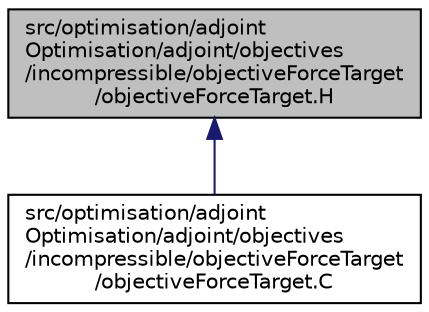 digraph "src/optimisation/adjointOptimisation/adjoint/objectives/incompressible/objectiveForceTarget/objectiveForceTarget.H"
{
  bgcolor="transparent";
  edge [fontname="Helvetica",fontsize="10",labelfontname="Helvetica",labelfontsize="10"];
  node [fontname="Helvetica",fontsize="10",shape=record];
  Node1 [label="src/optimisation/adjoint\lOptimisation/adjoint/objectives\l/incompressible/objectiveForceTarget\l/objectiveForceTarget.H",height=0.2,width=0.4,color="black", fillcolor="grey75", style="filled" fontcolor="black"];
  Node1 -> Node2 [dir="back",color="midnightblue",fontsize="10",style="solid",fontname="Helvetica"];
  Node2 [label="src/optimisation/adjoint\lOptimisation/adjoint/objectives\l/incompressible/objectiveForceTarget\l/objectiveForceTarget.C",height=0.2,width=0.4,color="black",URL="$objectiveForceTarget_8C.html"];
}
